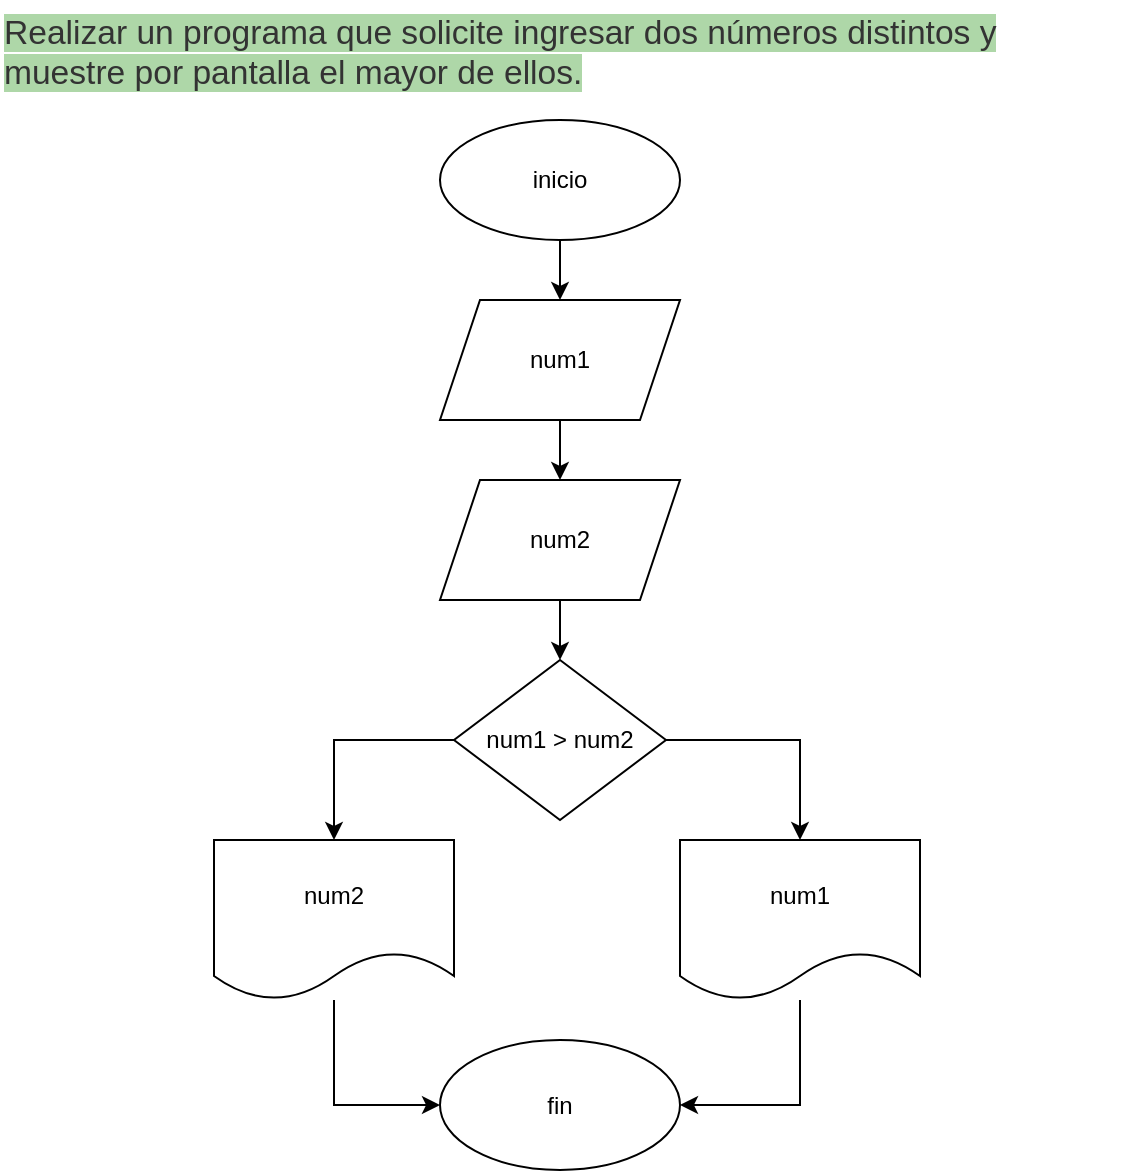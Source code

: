 <mxfile version="20.6.0" type="device"><diagram id="-vPgGuYPD-8WdYUCTuKQ" name="Página-1"><mxGraphModel dx="744" dy="393" grid="1" gridSize="10" guides="1" tooltips="1" connect="1" arrows="1" fold="1" page="1" pageScale="1" pageWidth="827" pageHeight="1169" math="0" shadow="0"><root><mxCell id="0"/><mxCell id="1" parent="0"/><mxCell id="DJ6__UXBx--KN9IEDg37-1" value="&lt;span style=&quot;color: rgb(51, 51, 51); font-family: sans-serif, arial; font-size: 16.8px; font-style: normal; font-variant-ligatures: normal; font-variant-caps: normal; font-weight: 400; letter-spacing: normal; orphans: 2; text-align: start; text-indent: 0px; text-transform: none; widows: 2; word-spacing: 0px; -webkit-text-stroke-width: 0px; background-color: rgb(174, 215, 168); text-decoration-thickness: initial; text-decoration-style: initial; text-decoration-color: initial; float: none; display: inline !important;&quot;&gt;Realizar un programa que solicite ingresar dos números distintos y muestre por pantalla el mayor de ellos.&lt;/span&gt;" style="text;whiteSpace=wrap;html=1;" vertex="1" parent="1"><mxGeometry x="134" y="10" width="560" height="60" as="geometry"/></mxCell><mxCell id="DJ6__UXBx--KN9IEDg37-5" value="" style="edgeStyle=orthogonalEdgeStyle;rounded=0;orthogonalLoop=1;jettySize=auto;html=1;" edge="1" parent="1" source="DJ6__UXBx--KN9IEDg37-2" target="DJ6__UXBx--KN9IEDg37-3"><mxGeometry relative="1" as="geometry"/></mxCell><mxCell id="DJ6__UXBx--KN9IEDg37-2" value="inicio" style="ellipse;whiteSpace=wrap;html=1;" vertex="1" parent="1"><mxGeometry x="354" y="70" width="120" height="60" as="geometry"/></mxCell><mxCell id="DJ6__UXBx--KN9IEDg37-6" value="" style="edgeStyle=orthogonalEdgeStyle;rounded=0;orthogonalLoop=1;jettySize=auto;html=1;" edge="1" parent="1" source="DJ6__UXBx--KN9IEDg37-3" target="DJ6__UXBx--KN9IEDg37-4"><mxGeometry relative="1" as="geometry"/></mxCell><mxCell id="DJ6__UXBx--KN9IEDg37-3" value="num1" style="shape=parallelogram;perimeter=parallelogramPerimeter;whiteSpace=wrap;html=1;fixedSize=1;" vertex="1" parent="1"><mxGeometry x="354" y="160" width="120" height="60" as="geometry"/></mxCell><mxCell id="DJ6__UXBx--KN9IEDg37-8" value="" style="edgeStyle=orthogonalEdgeStyle;rounded=0;orthogonalLoop=1;jettySize=auto;html=1;" edge="1" parent="1" source="DJ6__UXBx--KN9IEDg37-4" target="DJ6__UXBx--KN9IEDg37-7"><mxGeometry relative="1" as="geometry"/></mxCell><mxCell id="DJ6__UXBx--KN9IEDg37-4" value="num2" style="shape=parallelogram;perimeter=parallelogramPerimeter;whiteSpace=wrap;html=1;fixedSize=1;" vertex="1" parent="1"><mxGeometry x="354" y="250" width="120" height="60" as="geometry"/></mxCell><mxCell id="DJ6__UXBx--KN9IEDg37-11" style="edgeStyle=orthogonalEdgeStyle;rounded=0;orthogonalLoop=1;jettySize=auto;html=1;entryX=0.5;entryY=0;entryDx=0;entryDy=0;" edge="1" parent="1" source="DJ6__UXBx--KN9IEDg37-7" target="DJ6__UXBx--KN9IEDg37-9"><mxGeometry relative="1" as="geometry"/></mxCell><mxCell id="DJ6__UXBx--KN9IEDg37-14" style="edgeStyle=orthogonalEdgeStyle;rounded=0;orthogonalLoop=1;jettySize=auto;html=1;exitX=0;exitY=0.5;exitDx=0;exitDy=0;entryX=0.5;entryY=0;entryDx=0;entryDy=0;" edge="1" parent="1" source="DJ6__UXBx--KN9IEDg37-7" target="DJ6__UXBx--KN9IEDg37-10"><mxGeometry relative="1" as="geometry"/></mxCell><mxCell id="DJ6__UXBx--KN9IEDg37-7" value="num1 &amp;gt; num2" style="rhombus;whiteSpace=wrap;html=1;" vertex="1" parent="1"><mxGeometry x="361" y="340" width="106" height="80" as="geometry"/></mxCell><mxCell id="DJ6__UXBx--KN9IEDg37-16" style="edgeStyle=orthogonalEdgeStyle;rounded=0;orthogonalLoop=1;jettySize=auto;html=1;entryX=1;entryY=0.5;entryDx=0;entryDy=0;" edge="1" parent="1" source="DJ6__UXBx--KN9IEDg37-9" target="DJ6__UXBx--KN9IEDg37-15"><mxGeometry relative="1" as="geometry"/></mxCell><mxCell id="DJ6__UXBx--KN9IEDg37-9" value="num1" style="shape=document;whiteSpace=wrap;html=1;boundedLbl=1;" vertex="1" parent="1"><mxGeometry x="474" y="430" width="120" height="80" as="geometry"/></mxCell><mxCell id="DJ6__UXBx--KN9IEDg37-17" style="edgeStyle=orthogonalEdgeStyle;rounded=0;orthogonalLoop=1;jettySize=auto;html=1;entryX=0;entryY=0.5;entryDx=0;entryDy=0;" edge="1" parent="1" source="DJ6__UXBx--KN9IEDg37-10" target="DJ6__UXBx--KN9IEDg37-15"><mxGeometry relative="1" as="geometry"/></mxCell><mxCell id="DJ6__UXBx--KN9IEDg37-10" value="num2" style="shape=document;whiteSpace=wrap;html=1;boundedLbl=1;" vertex="1" parent="1"><mxGeometry x="241" y="430" width="120" height="80" as="geometry"/></mxCell><mxCell id="DJ6__UXBx--KN9IEDg37-15" value="fin" style="ellipse;whiteSpace=wrap;html=1;" vertex="1" parent="1"><mxGeometry x="354" y="530" width="120" height="65" as="geometry"/></mxCell></root></mxGraphModel></diagram></mxfile>